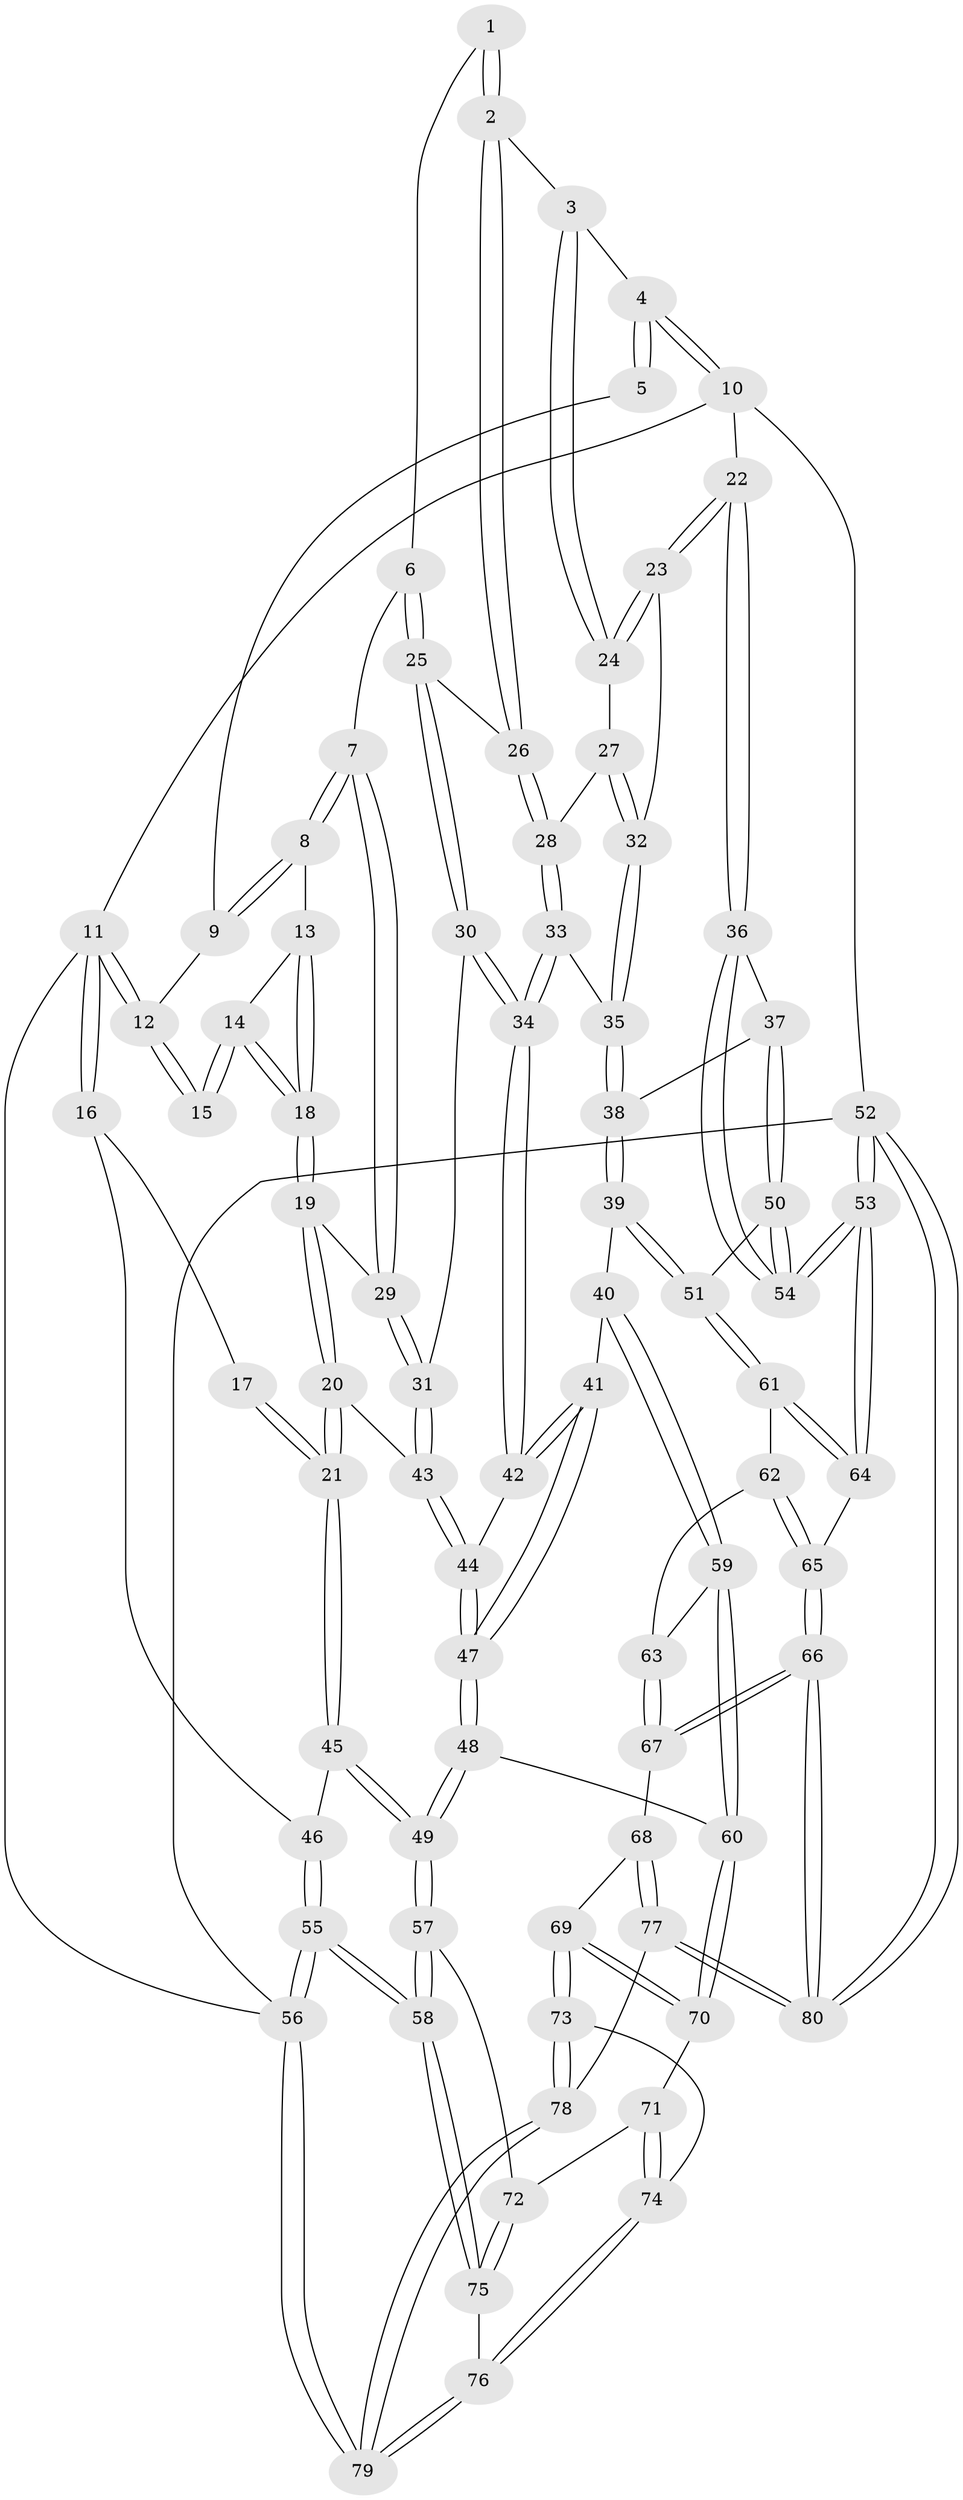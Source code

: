 // coarse degree distribution, {3: 0.125, 6: 0.08333333333333333, 4: 0.3541666666666667, 5: 0.3958333333333333, 2: 0.020833333333333332, 7: 0.020833333333333332}
// Generated by graph-tools (version 1.1) at 2025/24/03/03/25 07:24:34]
// undirected, 80 vertices, 197 edges
graph export_dot {
graph [start="1"]
  node [color=gray90,style=filled];
  1 [pos="+0.5976296173002966+0"];
  2 [pos="+0.6955929029700868+0.14129954043179055"];
  3 [pos="+0.8795793888292783+0"];
  4 [pos="+1+0"];
  5 [pos="+0.5792789999987435+0"];
  6 [pos="+0.6011209072472417+0.14379191859505316"];
  7 [pos="+0.5057568013590066+0.15096310814699157"];
  8 [pos="+0.4996539313114319+0.14786146256941177"];
  9 [pos="+0.45699935838001965+0"];
  10 [pos="+1+0"];
  11 [pos="+0+0"];
  12 [pos="+0.3441655258749303+0"];
  13 [pos="+0.48083818426444214+0.15236042976544742"];
  14 [pos="+0.2977300273097289+0.03809228509444538"];
  15 [pos="+0.28777885686510374+0.004834988525270216"];
  16 [pos="+0+0.13961527343611366"];
  17 [pos="+0.21828310129519882+0.04747213917789962"];
  18 [pos="+0.3016302527446263+0.2719180776364886"];
  19 [pos="+0.2970991610751724+0.28164027523168783"];
  20 [pos="+0.246615131004472+0.3334950359784822"];
  21 [pos="+0.08661371577118528+0.3735567796341119"];
  22 [pos="+1+0.2832358171740446"];
  23 [pos="+0.9907602973157779+0.25147303899781676"];
  24 [pos="+0.8769097273770582+0.1497455232200049"];
  25 [pos="+0.6703527923266516+0.16923916520615875"];
  26 [pos="+0.6723889097687334+0.16870304174176728"];
  27 [pos="+0.8548838370220254+0.20913457242573127"];
  28 [pos="+0.7574162968400228+0.24476318411570244"];
  29 [pos="+0.5272773605643626+0.3156325450778987"];
  30 [pos="+0.5943749301269765+0.37018352124361287"];
  31 [pos="+0.5700443177009649+0.35959096854881545"];
  32 [pos="+0.8865723696380824+0.2890664102148354"];
  33 [pos="+0.7593086888861653+0.26552105709763646"];
  34 [pos="+0.6662824559223618+0.4658589932489514"];
  35 [pos="+0.8697224378779862+0.3455608761287085"];
  36 [pos="+1+0.4066559981181511"];
  37 [pos="+0.9865585019055125+0.4452125868377283"];
  38 [pos="+0.8756881624120125+0.42476634756618986"];
  39 [pos="+0.7466705599636593+0.49040785959166117"];
  40 [pos="+0.678766199998285+0.48342223439672327"];
  41 [pos="+0.6700953859190856+0.4742794730116287"];
  42 [pos="+0.6689746942647372+0.47244814200254664"];
  43 [pos="+0.3760799851049861+0.4389594762909983"];
  44 [pos="+0.39432905602310425+0.47915895411899606"];
  45 [pos="+0.0734768587306555+0.3784407764820634"];
  46 [pos="+0+0.33136530893167526"];
  47 [pos="+0.40398097233929703+0.5820813076407785"];
  48 [pos="+0.3936293470555773+0.6182332159804966"];
  49 [pos="+0.21974713396836665+0.713875952399306"];
  50 [pos="+0.9210424922795318+0.6576774179931874"];
  51 [pos="+0.8760478545051695+0.6830926957077568"];
  52 [pos="+1+1"];
  53 [pos="+1+1"];
  54 [pos="+1+0.6389342148262449"];
  55 [pos="+0+1"];
  56 [pos="+0+1"];
  57 [pos="+0.2176615796730643+0.7239672380280139"];
  58 [pos="+0+1"];
  59 [pos="+0.6044064695896492+0.699514932899209"];
  60 [pos="+0.5753638317080074+0.7137397588868641"];
  61 [pos="+0.8693227697113594+0.7105358235413258"];
  62 [pos="+0.7194006937367836+0.737073023510665"];
  63 [pos="+0.6231799144297427+0.7105994605704155"];
  64 [pos="+0.9103451400991995+0.834993224392161"];
  65 [pos="+0.779119181389771+0.935207515382257"];
  66 [pos="+0.7518169141842492+0.969977340511792"];
  67 [pos="+0.7204016150078546+0.9376758095172076"];
  68 [pos="+0.5349968219539457+0.8356443993158692"];
  69 [pos="+0.5326211655822859+0.8336237933832789"];
  70 [pos="+0.5327691657893189+0.7978788252239917"];
  71 [pos="+0.2918431406176221+0.781645019472786"];
  72 [pos="+0.25296498341518087+0.7600408649129146"];
  73 [pos="+0.49583035642721385+0.8865703018516863"];
  74 [pos="+0.3853829277794078+0.8954106599821449"];
  75 [pos="+0.2796602946850549+0.9475683560849055"];
  76 [pos="+0.3573726092840966+1"];
  77 [pos="+0.7098088981812856+1"];
  78 [pos="+0.4969146353965425+1"];
  79 [pos="+0.3971717524365368+1"];
  80 [pos="+0.7107125073247691+1"];
  1 -- 2;
  1 -- 2;
  1 -- 6;
  2 -- 3;
  2 -- 26;
  2 -- 26;
  3 -- 4;
  3 -- 24;
  3 -- 24;
  4 -- 5;
  4 -- 5;
  4 -- 10;
  4 -- 10;
  5 -- 9;
  6 -- 7;
  6 -- 25;
  6 -- 25;
  7 -- 8;
  7 -- 8;
  7 -- 29;
  7 -- 29;
  8 -- 9;
  8 -- 9;
  8 -- 13;
  9 -- 12;
  10 -- 11;
  10 -- 22;
  10 -- 52;
  11 -- 12;
  11 -- 12;
  11 -- 16;
  11 -- 16;
  11 -- 56;
  12 -- 15;
  12 -- 15;
  13 -- 14;
  13 -- 18;
  13 -- 18;
  14 -- 15;
  14 -- 15;
  14 -- 18;
  14 -- 18;
  16 -- 17;
  16 -- 46;
  17 -- 21;
  17 -- 21;
  18 -- 19;
  18 -- 19;
  19 -- 20;
  19 -- 20;
  19 -- 29;
  20 -- 21;
  20 -- 21;
  20 -- 43;
  21 -- 45;
  21 -- 45;
  22 -- 23;
  22 -- 23;
  22 -- 36;
  22 -- 36;
  23 -- 24;
  23 -- 24;
  23 -- 32;
  24 -- 27;
  25 -- 26;
  25 -- 30;
  25 -- 30;
  26 -- 28;
  26 -- 28;
  27 -- 28;
  27 -- 32;
  27 -- 32;
  28 -- 33;
  28 -- 33;
  29 -- 31;
  29 -- 31;
  30 -- 31;
  30 -- 34;
  30 -- 34;
  31 -- 43;
  31 -- 43;
  32 -- 35;
  32 -- 35;
  33 -- 34;
  33 -- 34;
  33 -- 35;
  34 -- 42;
  34 -- 42;
  35 -- 38;
  35 -- 38;
  36 -- 37;
  36 -- 54;
  36 -- 54;
  37 -- 38;
  37 -- 50;
  37 -- 50;
  38 -- 39;
  38 -- 39;
  39 -- 40;
  39 -- 51;
  39 -- 51;
  40 -- 41;
  40 -- 59;
  40 -- 59;
  41 -- 42;
  41 -- 42;
  41 -- 47;
  41 -- 47;
  42 -- 44;
  43 -- 44;
  43 -- 44;
  44 -- 47;
  44 -- 47;
  45 -- 46;
  45 -- 49;
  45 -- 49;
  46 -- 55;
  46 -- 55;
  47 -- 48;
  47 -- 48;
  48 -- 49;
  48 -- 49;
  48 -- 60;
  49 -- 57;
  49 -- 57;
  50 -- 51;
  50 -- 54;
  50 -- 54;
  51 -- 61;
  51 -- 61;
  52 -- 53;
  52 -- 53;
  52 -- 80;
  52 -- 80;
  52 -- 56;
  53 -- 54;
  53 -- 54;
  53 -- 64;
  53 -- 64;
  55 -- 56;
  55 -- 56;
  55 -- 58;
  55 -- 58;
  56 -- 79;
  56 -- 79;
  57 -- 58;
  57 -- 58;
  57 -- 72;
  58 -- 75;
  58 -- 75;
  59 -- 60;
  59 -- 60;
  59 -- 63;
  60 -- 70;
  60 -- 70;
  61 -- 62;
  61 -- 64;
  61 -- 64;
  62 -- 63;
  62 -- 65;
  62 -- 65;
  63 -- 67;
  63 -- 67;
  64 -- 65;
  65 -- 66;
  65 -- 66;
  66 -- 67;
  66 -- 67;
  66 -- 80;
  66 -- 80;
  67 -- 68;
  68 -- 69;
  68 -- 77;
  68 -- 77;
  69 -- 70;
  69 -- 70;
  69 -- 73;
  69 -- 73;
  70 -- 71;
  71 -- 72;
  71 -- 74;
  71 -- 74;
  72 -- 75;
  72 -- 75;
  73 -- 74;
  73 -- 78;
  73 -- 78;
  74 -- 76;
  74 -- 76;
  75 -- 76;
  76 -- 79;
  76 -- 79;
  77 -- 78;
  77 -- 80;
  77 -- 80;
  78 -- 79;
  78 -- 79;
}
